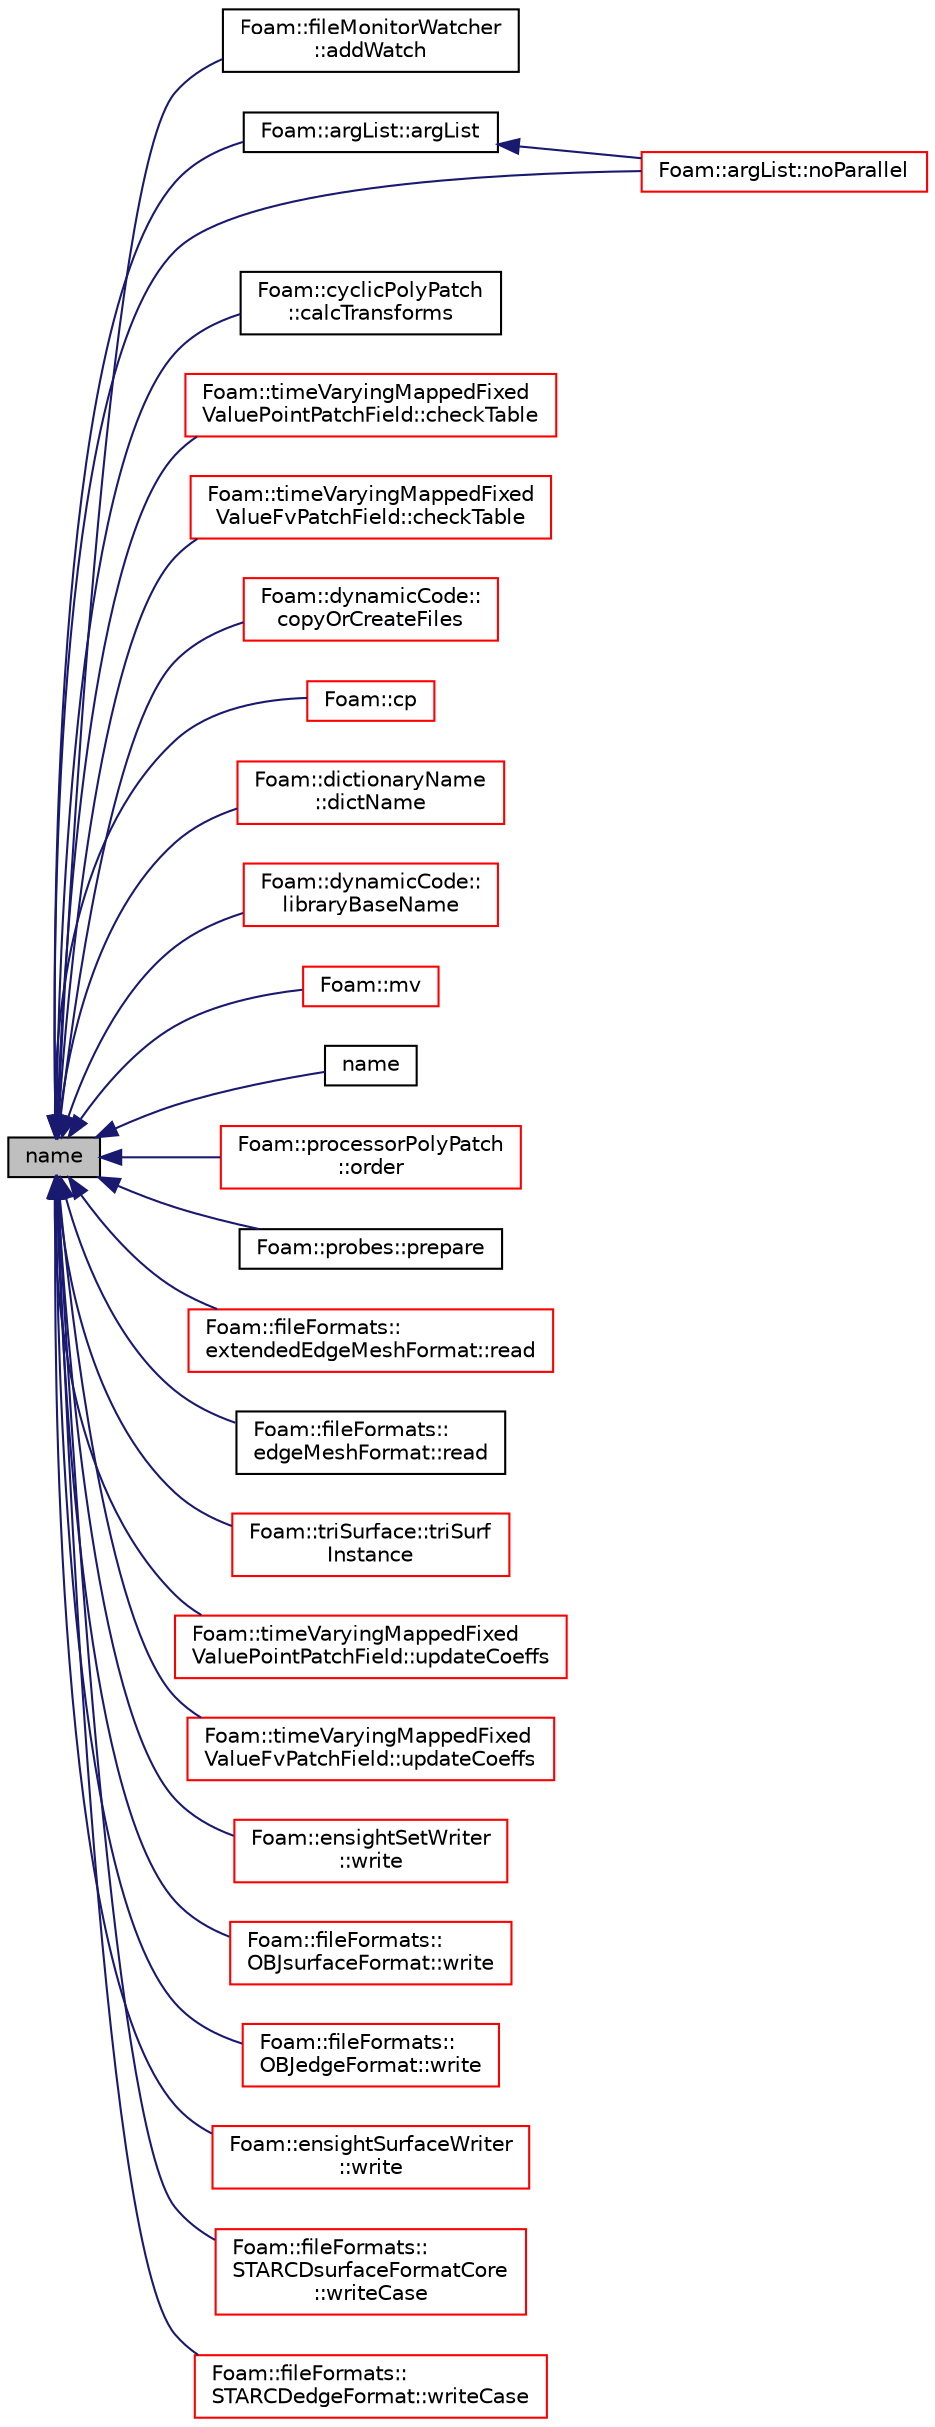 digraph "name"
{
  bgcolor="transparent";
  edge [fontname="Helvetica",fontsize="10",labelfontname="Helvetica",labelfontsize="10"];
  node [fontname="Helvetica",fontsize="10",shape=record];
  rankdir="LR";
  Node1 [label="name",height=0.2,width=0.4,color="black", fillcolor="grey75", style="filled", fontcolor="black"];
  Node1 -> Node2 [dir="back",color="midnightblue",fontsize="10",style="solid",fontname="Helvetica"];
  Node2 [label="Foam::fileMonitorWatcher\l::addWatch",height=0.2,width=0.4,color="black",URL="$a00789.html#acaefed897622fceba52d1e4639d0731a"];
  Node1 -> Node3 [dir="back",color="midnightblue",fontsize="10",style="solid",fontname="Helvetica"];
  Node3 [label="Foam::argList::argList",height=0.2,width=0.4,color="black",URL="$a00067.html#a8318f3d40fd6681259569b58d7f47b9c",tooltip="Construct from argc and argv. "];
  Node3 -> Node4 [dir="back",color="midnightblue",fontsize="10",style="solid",fontname="Helvetica"];
  Node4 [label="Foam::argList::noParallel",height=0.2,width=0.4,color="red",URL="$a00067.html#aa98a19a77af57e5cf159bdfdf6573fb6",tooltip="Remove the parallel options. "];
  Node1 -> Node5 [dir="back",color="midnightblue",fontsize="10",style="solid",fontname="Helvetica"];
  Node5 [label="Foam::cyclicPolyPatch\l::calcTransforms",height=0.2,width=0.4,color="black",URL="$a00491.html#afb48497736bbafb1fbb000cd218d1779",tooltip="Recalculate the transformation tensors. "];
  Node1 -> Node6 [dir="back",color="midnightblue",fontsize="10",style="solid",fontname="Helvetica"];
  Node6 [label="Foam::timeVaryingMappedFixed\lValuePointPatchField::checkTable",height=0.2,width=0.4,color="red",URL="$a02693.html#a89f63f29ad3b1f1081f9bc42599fef27",tooltip="Find boundary data inbetween current time and interpolate. "];
  Node1 -> Node7 [dir="back",color="midnightblue",fontsize="10",style="solid",fontname="Helvetica"];
  Node7 [label="Foam::timeVaryingMappedFixed\lValueFvPatchField::checkTable",height=0.2,width=0.4,color="red",URL="$a02692.html#a89f63f29ad3b1f1081f9bc42599fef27",tooltip="Find boundary data inbetween current time and interpolate. "];
  Node1 -> Node8 [dir="back",color="midnightblue",fontsize="10",style="solid",fontname="Helvetica"];
  Node8 [label="Foam::dynamicCode::\lcopyOrCreateFiles",height=0.2,width=0.4,color="red",URL="$a00604.html#aafdce80d9c7bfe4288158f3804c5cd53",tooltip="Copy/create files prior to compilation. "];
  Node1 -> Node9 [dir="back",color="midnightblue",fontsize="10",style="solid",fontname="Helvetica"];
  Node9 [label="Foam::cp",height=0.2,width=0.4,color="red",URL="$a10974.html#a90b626bb0848617906ac62a5570c010f",tooltip="Copy, recursively if necessary, the source to the destination. "];
  Node1 -> Node10 [dir="back",color="midnightblue",fontsize="10",style="solid",fontname="Helvetica"];
  Node10 [label="Foam::dictionaryName\l::dictName",height=0.2,width=0.4,color="red",URL="$a00533.html#a0c0f7c5d75947353dc8dc6cbe4df98ea",tooltip="Return the local dictionary name (final part of scoped name) "];
  Node1 -> Node11 [dir="back",color="midnightblue",fontsize="10",style="solid",fontname="Helvetica"];
  Node11 [label="Foam::dynamicCode::\llibraryBaseName",height=0.2,width=0.4,color="red",URL="$a00604.html#a916018c74c652d330ed74ee6881e6af5",tooltip="Return the library basename without leading &#39;lib&#39; or trailing &#39;.so&#39;. "];
  Node1 -> Node12 [dir="back",color="midnightblue",fontsize="10",style="solid",fontname="Helvetica"];
  Node12 [label="Foam::mv",height=0.2,width=0.4,color="red",URL="$a10974.html#ac6b71f11672e5cded8bad4a48c272142",tooltip="Rename src to dst. "];
  Node1 -> Node13 [dir="back",color="midnightblue",fontsize="10",style="solid",fontname="Helvetica"];
  Node13 [label="name",height=0.2,width=0.4,color="black",URL="$a00790.html#ad94f5add6fe969820bfa881c687fef34",tooltip="Return file name, optionally without extension. "];
  Node1 -> Node4 [dir="back",color="midnightblue",fontsize="10",style="solid",fontname="Helvetica"];
  Node1 -> Node14 [dir="back",color="midnightblue",fontsize="10",style="solid",fontname="Helvetica"];
  Node14 [label="Foam::processorPolyPatch\l::order",height=0.2,width=0.4,color="red",URL="$a02035.html#a557fadfc4a0e74703deefb12da057df5",tooltip="Return new ordering for primitivePatch. "];
  Node1 -> Node15 [dir="back",color="midnightblue",fontsize="10",style="solid",fontname="Helvetica"];
  Node15 [label="Foam::probes::prepare",height=0.2,width=0.4,color="black",URL="$a02015.html#a5e55cd815681cedddeb894b90ef68173",tooltip="Classify field type and Open/close file streams,. "];
  Node1 -> Node16 [dir="back",color="midnightblue",fontsize="10",style="solid",fontname="Helvetica"];
  Node16 [label="Foam::fileFormats::\lextendedEdgeMeshFormat::read",height=0.2,width=0.4,color="red",URL="$a00710.html#a464ebd67acbdff0014d4dae69e3ec4be",tooltip="Read from file. "];
  Node1 -> Node17 [dir="back",color="midnightblue",fontsize="10",style="solid",fontname="Helvetica"];
  Node17 [label="Foam::fileFormats::\ledgeMeshFormat::read",height=0.2,width=0.4,color="black",URL="$a00627.html#a464ebd67acbdff0014d4dae69e3ec4be",tooltip="Read from file. "];
  Node1 -> Node18 [dir="back",color="midnightblue",fontsize="10",style="solid",fontname="Helvetica"];
  Node18 [label="Foam::triSurface::triSurf\lInstance",height=0.2,width=0.4,color="red",URL="$a02758.html#a1ab8d8beae9ae13c09674c78df71224a",tooltip="Name of triSurface directory to use. "];
  Node1 -> Node19 [dir="back",color="midnightblue",fontsize="10",style="solid",fontname="Helvetica"];
  Node19 [label="Foam::timeVaryingMappedFixed\lValuePointPatchField::updateCoeffs",height=0.2,width=0.4,color="red",URL="$a02693.html#a7e24eafac629d3733181cd942d4c902f",tooltip="Update the coefficients associated with the patch field. "];
  Node1 -> Node20 [dir="back",color="midnightblue",fontsize="10",style="solid",fontname="Helvetica"];
  Node20 [label="Foam::timeVaryingMappedFixed\lValueFvPatchField::updateCoeffs",height=0.2,width=0.4,color="red",URL="$a02692.html#a7e24eafac629d3733181cd942d4c902f",tooltip="Update the coefficients associated with the patch field. "];
  Node1 -> Node21 [dir="back",color="midnightblue",fontsize="10",style="solid",fontname="Helvetica"];
  Node21 [label="Foam::ensightSetWriter\l::write",height=0.2,width=0.4,color="red",URL="$a00666.html#a630f6b7c40da086ca6bfde703206e847",tooltip="General entry point for writing. "];
  Node1 -> Node22 [dir="back",color="midnightblue",fontsize="10",style="solid",fontname="Helvetica"];
  Node22 [label="Foam::fileFormats::\lOBJsurfaceFormat::write",height=0.2,width=0.4,color="red",URL="$a01730.html#a2a1e1394d9dd8932b738248c123a267f",tooltip="Write surface mesh components by proxy. "];
  Node1 -> Node23 [dir="back",color="midnightblue",fontsize="10",style="solid",fontname="Helvetica"];
  Node23 [label="Foam::fileFormats::\lOBJedgeFormat::write",height=0.2,width=0.4,color="red",URL="$a01728.html#ac93279b51e2eb12dc1a54daf46bbca98",tooltip="Write surface mesh components by proxy. "];
  Node1 -> Node24 [dir="back",color="midnightblue",fontsize="10",style="solid",fontname="Helvetica"];
  Node24 [label="Foam::ensightSurfaceWriter\l::write",height=0.2,width=0.4,color="red",URL="$a00668.html#ad5913f94e1297015c7ff49f70e093fe4",tooltip="Write single surface geometry to file. "];
  Node1 -> Node25 [dir="back",color="midnightblue",fontsize="10",style="solid",fontname="Helvetica"];
  Node25 [label="Foam::fileFormats::\lSTARCDsurfaceFormatCore\l::writeCase",height=0.2,width=0.4,color="red",URL="$a02508.html#ae4272f484f8b27274f4b0dde192e7a82"];
  Node1 -> Node26 [dir="back",color="midnightblue",fontsize="10",style="solid",fontname="Helvetica"];
  Node26 [label="Foam::fileFormats::\lSTARCDedgeFormat::writeCase",height=0.2,width=0.4,color="red",URL="$a02506.html#ae2250c1038a57f9979aa4549c61a8287"];
}
